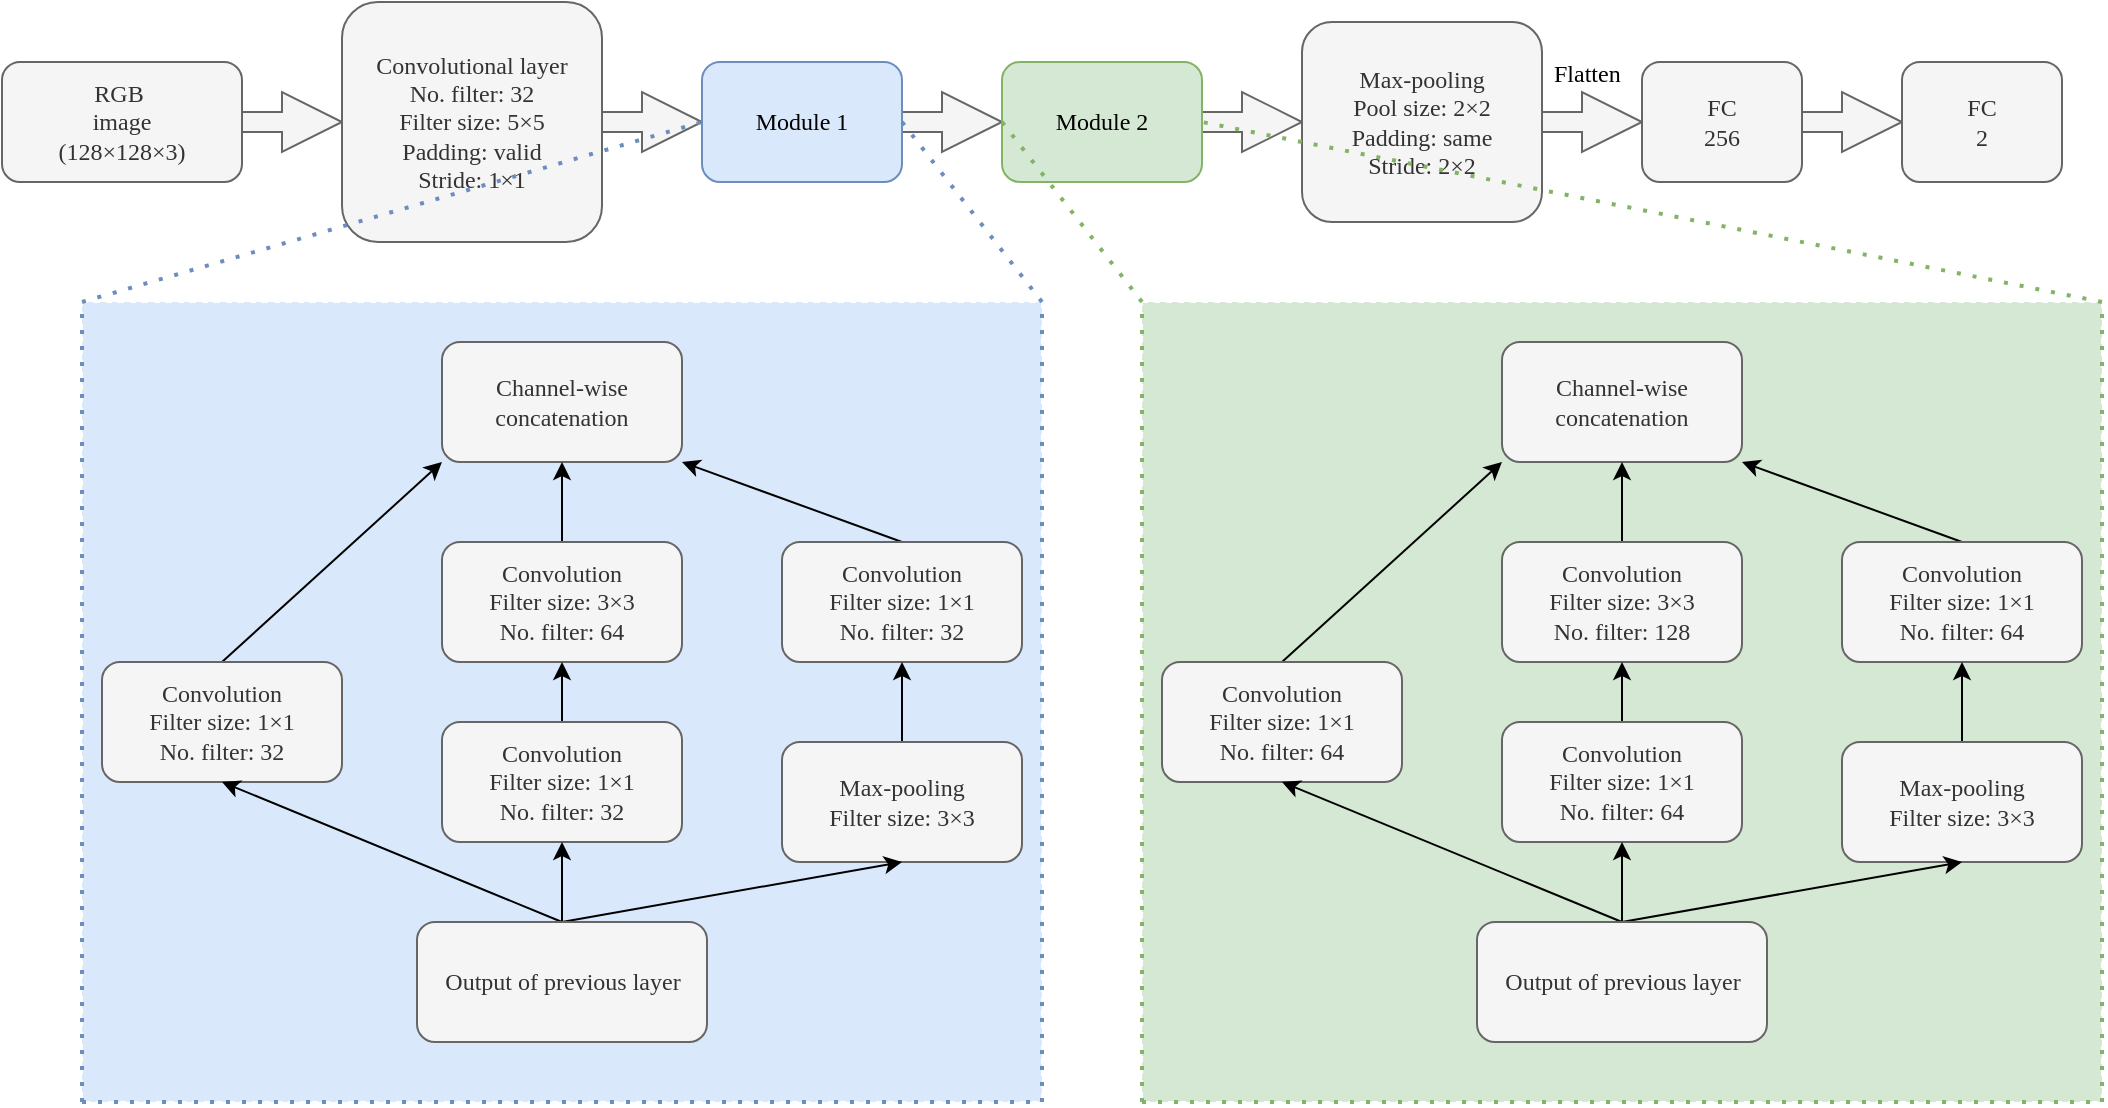 <mxfile version="15.5.4" type="github">
  <diagram id="4Na73BtqWFjSJd618zKf" name="Page-1">
    <mxGraphModel dx="1397" dy="1160" grid="1" gridSize="10" guides="1" tooltips="1" connect="1" arrows="1" fold="1" page="1" pageScale="1" pageWidth="1169" pageHeight="827" math="0" shadow="0">
      <root>
        <mxCell id="0" />
        <mxCell id="1" parent="0" />
        <mxCell id="iY4aOflEBfNsIICsKYVU-54" value="" style="rounded=0;whiteSpace=wrap;html=1;fontFamily=Times New Roman;dashed=1;strokeColor=#FFFFFF;fillColor=#d5e8d4;" vertex="1" parent="1">
          <mxGeometry x="590" y="380" width="480" height="400" as="geometry" />
        </mxCell>
        <mxCell id="iY4aOflEBfNsIICsKYVU-52" value="" style="rounded=0;whiteSpace=wrap;html=1;fontFamily=Times New Roman;dashed=1;strokeColor=#FFFFFF;fillColor=#dae8fc;" vertex="1" parent="1">
          <mxGeometry x="60" y="380" width="480" height="400" as="geometry" />
        </mxCell>
        <mxCell id="iY4aOflEBfNsIICsKYVU-1" value="&lt;font face=&quot;Times New Roman&quot;&gt;RGB&amp;nbsp;&lt;br&gt;image&lt;br&gt;(128×128×3)&lt;/font&gt;" style="rounded=1;whiteSpace=wrap;html=1;fillColor=#f5f5f5;fontColor=#333333;strokeColor=#666666;" vertex="1" parent="1">
          <mxGeometry x="20" y="260" width="120" height="60" as="geometry" />
        </mxCell>
        <mxCell id="iY4aOflEBfNsIICsKYVU-2" value="" style="shape=arrow;endArrow=classic;html=1;rounded=0;exitX=1;exitY=0.5;exitDx=0;exitDy=0;fillColor=#f5f5f5;strokeColor=#666666;" edge="1" parent="1" source="iY4aOflEBfNsIICsKYVU-1">
          <mxGeometry width="50" height="50" relative="1" as="geometry">
            <mxPoint x="290" y="440" as="sourcePoint" />
            <mxPoint x="190" y="290" as="targetPoint" />
          </mxGeometry>
        </mxCell>
        <mxCell id="iY4aOflEBfNsIICsKYVU-5" style="edgeStyle=orthogonalEdgeStyle;shape=arrow;rounded=0;orthogonalLoop=1;jettySize=auto;html=1;exitX=1;exitY=0.5;exitDx=0;exitDy=0;fontFamily=Times New Roman;fillColor=#f5f5f5;strokeColor=#666666;" edge="1" parent="1" source="iY4aOflEBfNsIICsKYVU-3">
          <mxGeometry relative="1" as="geometry">
            <mxPoint x="370" y="290" as="targetPoint" />
          </mxGeometry>
        </mxCell>
        <mxCell id="iY4aOflEBfNsIICsKYVU-3" value="&lt;font face=&quot;Times New Roman&quot;&gt;Convolutional layer&lt;br&gt;No. filter: 32&lt;br&gt;Filter size: 5×5&lt;br&gt;Padding: valid&lt;br&gt;Stride: 1×1&lt;/font&gt;" style="rounded=1;whiteSpace=wrap;html=1;fillColor=#f5f5f5;fontColor=#333333;strokeColor=#666666;" vertex="1" parent="1">
          <mxGeometry x="190" y="230" width="130" height="120" as="geometry" />
        </mxCell>
        <mxCell id="iY4aOflEBfNsIICsKYVU-7" style="edgeStyle=orthogonalEdgeStyle;shape=arrow;rounded=0;orthogonalLoop=1;jettySize=auto;html=1;exitX=1;exitY=0.5;exitDx=0;exitDy=0;fontFamily=Times New Roman;fillColor=#f5f5f5;strokeColor=#666666;" edge="1" parent="1" source="iY4aOflEBfNsIICsKYVU-6" target="iY4aOflEBfNsIICsKYVU-8">
          <mxGeometry relative="1" as="geometry">
            <mxPoint x="510" y="290" as="targetPoint" />
          </mxGeometry>
        </mxCell>
        <mxCell id="iY4aOflEBfNsIICsKYVU-6" value="Module 1" style="rounded=1;whiteSpace=wrap;html=1;fontFamily=Times New Roman;fillColor=#dae8fc;strokeColor=#6c8ebf;" vertex="1" parent="1">
          <mxGeometry x="370" y="260" width="100" height="60" as="geometry" />
        </mxCell>
        <mxCell id="iY4aOflEBfNsIICsKYVU-9" style="edgeStyle=orthogonalEdgeStyle;shape=arrow;rounded=0;orthogonalLoop=1;jettySize=auto;html=1;exitX=1;exitY=0.5;exitDx=0;exitDy=0;fontFamily=Times New Roman;fillColor=#f5f5f5;strokeColor=#666666;" edge="1" parent="1" source="iY4aOflEBfNsIICsKYVU-8" target="iY4aOflEBfNsIICsKYVU-10">
          <mxGeometry relative="1" as="geometry">
            <mxPoint x="670" y="290" as="targetPoint" />
          </mxGeometry>
        </mxCell>
        <mxCell id="iY4aOflEBfNsIICsKYVU-8" value="Module 2" style="rounded=1;whiteSpace=wrap;html=1;fontFamily=Times New Roman;fillColor=#d5e8d4;strokeColor=#82b366;" vertex="1" parent="1">
          <mxGeometry x="520" y="260" width="100" height="60" as="geometry" />
        </mxCell>
        <mxCell id="iY4aOflEBfNsIICsKYVU-12" style="edgeStyle=orthogonalEdgeStyle;shape=arrow;rounded=0;orthogonalLoop=1;jettySize=auto;html=1;exitX=1;exitY=0.5;exitDx=0;exitDy=0;fontFamily=Times New Roman;fillColor=#f5f5f5;strokeColor=#666666;" edge="1" parent="1" source="iY4aOflEBfNsIICsKYVU-10" target="iY4aOflEBfNsIICsKYVU-13">
          <mxGeometry relative="1" as="geometry">
            <mxPoint x="860" y="290" as="targetPoint" />
            <Array as="points">
              <mxPoint x="830" y="290" />
              <mxPoint x="830" y="290" />
            </Array>
          </mxGeometry>
        </mxCell>
        <mxCell id="iY4aOflEBfNsIICsKYVU-10" value="Max-pooling&lt;br&gt;Pool size: 2×2&lt;br&gt;Padding: same&lt;br&gt;Stride: 2×2" style="rounded=1;whiteSpace=wrap;html=1;fontFamily=Times New Roman;fillColor=#f5f5f5;fontColor=#333333;strokeColor=#666666;" vertex="1" parent="1">
          <mxGeometry x="670" y="240" width="120" height="100" as="geometry" />
        </mxCell>
        <mxCell id="iY4aOflEBfNsIICsKYVU-15" style="edgeStyle=orthogonalEdgeStyle;shape=arrow;rounded=0;orthogonalLoop=1;jettySize=auto;html=1;exitX=1;exitY=0.5;exitDx=0;exitDy=0;fontFamily=Times New Roman;entryX=0;entryY=0.5;entryDx=0;entryDy=0;fillColor=#f5f5f5;strokeColor=#666666;" edge="1" parent="1" source="iY4aOflEBfNsIICsKYVU-13" target="iY4aOflEBfNsIICsKYVU-16">
          <mxGeometry relative="1" as="geometry">
            <mxPoint x="980" y="290" as="targetPoint" />
          </mxGeometry>
        </mxCell>
        <mxCell id="iY4aOflEBfNsIICsKYVU-13" value="FC&lt;br&gt;256" style="rounded=1;whiteSpace=wrap;html=1;fontFamily=Times New Roman;fillColor=#f5f5f5;fontColor=#333333;strokeColor=#666666;" vertex="1" parent="1">
          <mxGeometry x="840" y="260" width="80" height="60" as="geometry" />
        </mxCell>
        <mxCell id="iY4aOflEBfNsIICsKYVU-16" value="FC&lt;br&gt;2" style="rounded=1;whiteSpace=wrap;html=1;fontFamily=Times New Roman;fillColor=#f5f5f5;fontColor=#333333;strokeColor=#666666;" vertex="1" parent="1">
          <mxGeometry x="970" y="260" width="80" height="60" as="geometry" />
        </mxCell>
        <mxCell id="iY4aOflEBfNsIICsKYVU-17" value="Flatten" style="text;strokeColor=none;fillColor=none;align=left;verticalAlign=middle;spacingLeft=4;spacingRight=4;overflow=hidden;points=[[0,0.5],[1,0.5]];portConstraint=eastwest;rotatable=0;fontFamily=Times New Roman;" vertex="1" parent="1">
          <mxGeometry x="790" y="250" width="80" height="30" as="geometry" />
        </mxCell>
        <mxCell id="iY4aOflEBfNsIICsKYVU-19" value="Channel-wise&lt;br&gt;concatenation" style="rounded=1;whiteSpace=wrap;html=1;fontFamily=Times New Roman;fillColor=#f5f5f5;fontColor=#333333;strokeColor=#666666;" vertex="1" parent="1">
          <mxGeometry x="240" y="400" width="120" height="60" as="geometry" />
        </mxCell>
        <mxCell id="iY4aOflEBfNsIICsKYVU-20" value="" style="endArrow=classic;html=1;rounded=0;fontFamily=Times New Roman;entryX=0.5;entryY=1;entryDx=0;entryDy=0;" edge="1" parent="1" target="iY4aOflEBfNsIICsKYVU-19">
          <mxGeometry width="50" height="50" relative="1" as="geometry">
            <mxPoint x="300" y="500" as="sourcePoint" />
            <mxPoint x="370" y="490" as="targetPoint" />
          </mxGeometry>
        </mxCell>
        <mxCell id="iY4aOflEBfNsIICsKYVU-21" value="Convolution&lt;br&gt;Filter size: 3×3&lt;br&gt;No. filter: 64" style="rounded=1;whiteSpace=wrap;html=1;fontFamily=Times New Roman;fillColor=#f5f5f5;fontColor=#333333;strokeColor=#666666;" vertex="1" parent="1">
          <mxGeometry x="240" y="500" width="120" height="60" as="geometry" />
        </mxCell>
        <mxCell id="iY4aOflEBfNsIICsKYVU-23" style="rounded=0;orthogonalLoop=1;jettySize=auto;html=1;exitX=0.5;exitY=0;exitDx=0;exitDy=0;entryX=1;entryY=1;entryDx=0;entryDy=0;fontFamily=Times New Roman;" edge="1" parent="1" source="iY4aOflEBfNsIICsKYVU-22" target="iY4aOflEBfNsIICsKYVU-19">
          <mxGeometry relative="1" as="geometry" />
        </mxCell>
        <mxCell id="iY4aOflEBfNsIICsKYVU-22" value="Convolution&lt;br&gt;Filter size: 1×1&lt;br&gt;No. filter: 32" style="rounded=1;whiteSpace=wrap;html=1;fontFamily=Times New Roman;fillColor=#f5f5f5;fontColor=#333333;strokeColor=#666666;" vertex="1" parent="1">
          <mxGeometry x="410" y="500" width="120" height="60" as="geometry" />
        </mxCell>
        <mxCell id="iY4aOflEBfNsIICsKYVU-25" style="edgeStyle=none;rounded=0;orthogonalLoop=1;jettySize=auto;html=1;exitX=0.5;exitY=0;exitDx=0;exitDy=0;fontFamily=Times New Roman;" edge="1" parent="1" source="iY4aOflEBfNsIICsKYVU-24" target="iY4aOflEBfNsIICsKYVU-21">
          <mxGeometry relative="1" as="geometry" />
        </mxCell>
        <mxCell id="iY4aOflEBfNsIICsKYVU-24" value="Convolution&lt;br&gt;Filter size: 1×1&lt;br&gt;No. filter: 32" style="rounded=1;whiteSpace=wrap;html=1;fontFamily=Times New Roman;fillColor=#f5f5f5;fontColor=#333333;strokeColor=#666666;" vertex="1" parent="1">
          <mxGeometry x="240" y="590" width="120" height="60" as="geometry" />
        </mxCell>
        <mxCell id="iY4aOflEBfNsIICsKYVU-31" style="edgeStyle=none;rounded=0;orthogonalLoop=1;jettySize=auto;html=1;exitX=0.5;exitY=0;exitDx=0;exitDy=0;entryX=0.5;entryY=1;entryDx=0;entryDy=0;fontFamily=Times New Roman;" edge="1" parent="1" source="iY4aOflEBfNsIICsKYVU-26" target="iY4aOflEBfNsIICsKYVU-22">
          <mxGeometry relative="1" as="geometry" />
        </mxCell>
        <mxCell id="iY4aOflEBfNsIICsKYVU-26" value="Max-pooling&lt;br&gt;Filter size: 3×3" style="rounded=1;whiteSpace=wrap;html=1;fontFamily=Times New Roman;fillColor=#f5f5f5;fontColor=#333333;strokeColor=#666666;" vertex="1" parent="1">
          <mxGeometry x="410" y="600" width="120" height="60" as="geometry" />
        </mxCell>
        <mxCell id="iY4aOflEBfNsIICsKYVU-32" style="edgeStyle=none;rounded=0;orthogonalLoop=1;jettySize=auto;html=1;exitX=0.5;exitY=0;exitDx=0;exitDy=0;entryX=0;entryY=1;entryDx=0;entryDy=0;fontFamily=Times New Roman;" edge="1" parent="1" source="iY4aOflEBfNsIICsKYVU-27" target="iY4aOflEBfNsIICsKYVU-19">
          <mxGeometry relative="1" as="geometry" />
        </mxCell>
        <mxCell id="iY4aOflEBfNsIICsKYVU-27" value="Convolution&lt;br&gt;Filter size: 1×1&lt;br&gt;No. filter: 32" style="rounded=1;whiteSpace=wrap;html=1;fontFamily=Times New Roman;fillColor=#f5f5f5;fontColor=#333333;strokeColor=#666666;" vertex="1" parent="1">
          <mxGeometry x="70" y="560" width="120" height="60" as="geometry" />
        </mxCell>
        <mxCell id="iY4aOflEBfNsIICsKYVU-29" style="edgeStyle=none;rounded=0;orthogonalLoop=1;jettySize=auto;html=1;exitX=0.5;exitY=0;exitDx=0;exitDy=0;entryX=0.5;entryY=1;entryDx=0;entryDy=0;fontFamily=Times New Roman;" edge="1" parent="1" source="iY4aOflEBfNsIICsKYVU-28" target="iY4aOflEBfNsIICsKYVU-24">
          <mxGeometry relative="1" as="geometry" />
        </mxCell>
        <mxCell id="iY4aOflEBfNsIICsKYVU-30" style="edgeStyle=none;rounded=0;orthogonalLoop=1;jettySize=auto;html=1;exitX=0.5;exitY=0;exitDx=0;exitDy=0;entryX=0.5;entryY=1;entryDx=0;entryDy=0;fontFamily=Times New Roman;" edge="1" parent="1" source="iY4aOflEBfNsIICsKYVU-28" target="iY4aOflEBfNsIICsKYVU-26">
          <mxGeometry relative="1" as="geometry" />
        </mxCell>
        <mxCell id="iY4aOflEBfNsIICsKYVU-33" style="edgeStyle=none;rounded=0;orthogonalLoop=1;jettySize=auto;html=1;exitX=0.5;exitY=0;exitDx=0;exitDy=0;entryX=0.5;entryY=1;entryDx=0;entryDy=0;fontFamily=Times New Roman;" edge="1" parent="1" source="iY4aOflEBfNsIICsKYVU-28" target="iY4aOflEBfNsIICsKYVU-27">
          <mxGeometry relative="1" as="geometry" />
        </mxCell>
        <mxCell id="iY4aOflEBfNsIICsKYVU-28" value="Output of previous layer" style="rounded=1;whiteSpace=wrap;html=1;fontFamily=Times New Roman;fillColor=#f5f5f5;fontColor=#333333;strokeColor=#666666;" vertex="1" parent="1">
          <mxGeometry x="227.5" y="690" width="145" height="60" as="geometry" />
        </mxCell>
        <mxCell id="iY4aOflEBfNsIICsKYVU-34" value="Channel-wise&lt;br&gt;concatenation" style="rounded=1;whiteSpace=wrap;html=1;fontFamily=Times New Roman;fillColor=#f5f5f5;fontColor=#333333;strokeColor=#666666;" vertex="1" parent="1">
          <mxGeometry x="770" y="400" width="120" height="60" as="geometry" />
        </mxCell>
        <mxCell id="iY4aOflEBfNsIICsKYVU-35" value="" style="endArrow=classic;html=1;rounded=0;fontFamily=Times New Roman;entryX=0.5;entryY=1;entryDx=0;entryDy=0;" edge="1" parent="1" target="iY4aOflEBfNsIICsKYVU-34">
          <mxGeometry width="50" height="50" relative="1" as="geometry">
            <mxPoint x="830" y="500" as="sourcePoint" />
            <mxPoint x="900" y="490" as="targetPoint" />
          </mxGeometry>
        </mxCell>
        <mxCell id="iY4aOflEBfNsIICsKYVU-36" value="Convolution&lt;br&gt;Filter size: 3×3&lt;br&gt;No. filter: 128" style="rounded=1;whiteSpace=wrap;html=1;fontFamily=Times New Roman;fillColor=#f5f5f5;fontColor=#333333;strokeColor=#666666;" vertex="1" parent="1">
          <mxGeometry x="770" y="500" width="120" height="60" as="geometry" />
        </mxCell>
        <mxCell id="iY4aOflEBfNsIICsKYVU-37" style="rounded=0;orthogonalLoop=1;jettySize=auto;html=1;exitX=0.5;exitY=0;exitDx=0;exitDy=0;entryX=1;entryY=1;entryDx=0;entryDy=0;fontFamily=Times New Roman;" edge="1" parent="1" source="iY4aOflEBfNsIICsKYVU-38" target="iY4aOflEBfNsIICsKYVU-34">
          <mxGeometry relative="1" as="geometry" />
        </mxCell>
        <mxCell id="iY4aOflEBfNsIICsKYVU-38" value="Convolution&lt;br&gt;Filter size: 1×1&lt;br&gt;No. filter: 64" style="rounded=1;whiteSpace=wrap;html=1;fontFamily=Times New Roman;fillColor=#f5f5f5;fontColor=#333333;strokeColor=#666666;" vertex="1" parent="1">
          <mxGeometry x="940" y="500" width="120" height="60" as="geometry" />
        </mxCell>
        <mxCell id="iY4aOflEBfNsIICsKYVU-39" style="edgeStyle=none;rounded=0;orthogonalLoop=1;jettySize=auto;html=1;exitX=0.5;exitY=0;exitDx=0;exitDy=0;fontFamily=Times New Roman;" edge="1" parent="1" source="iY4aOflEBfNsIICsKYVU-40" target="iY4aOflEBfNsIICsKYVU-36">
          <mxGeometry relative="1" as="geometry" />
        </mxCell>
        <mxCell id="iY4aOflEBfNsIICsKYVU-40" value="Convolution&lt;br&gt;Filter size: 1×1&lt;br&gt;No. filter: 64" style="rounded=1;whiteSpace=wrap;html=1;fontFamily=Times New Roman;fillColor=#f5f5f5;fontColor=#333333;strokeColor=#666666;" vertex="1" parent="1">
          <mxGeometry x="770" y="590" width="120" height="60" as="geometry" />
        </mxCell>
        <mxCell id="iY4aOflEBfNsIICsKYVU-41" style="edgeStyle=none;rounded=0;orthogonalLoop=1;jettySize=auto;html=1;exitX=0.5;exitY=0;exitDx=0;exitDy=0;entryX=0.5;entryY=1;entryDx=0;entryDy=0;fontFamily=Times New Roman;" edge="1" parent="1" source="iY4aOflEBfNsIICsKYVU-42" target="iY4aOflEBfNsIICsKYVU-38">
          <mxGeometry relative="1" as="geometry" />
        </mxCell>
        <mxCell id="iY4aOflEBfNsIICsKYVU-42" value="Max-pooling&lt;br&gt;Filter size: 3×3" style="rounded=1;whiteSpace=wrap;html=1;fontFamily=Times New Roman;fillColor=#f5f5f5;fontColor=#333333;strokeColor=#666666;" vertex="1" parent="1">
          <mxGeometry x="940" y="600" width="120" height="60" as="geometry" />
        </mxCell>
        <mxCell id="iY4aOflEBfNsIICsKYVU-43" style="edgeStyle=none;rounded=0;orthogonalLoop=1;jettySize=auto;html=1;exitX=0.5;exitY=0;exitDx=0;exitDy=0;entryX=0;entryY=1;entryDx=0;entryDy=0;fontFamily=Times New Roman;" edge="1" parent="1" source="iY4aOflEBfNsIICsKYVU-44" target="iY4aOflEBfNsIICsKYVU-34">
          <mxGeometry relative="1" as="geometry" />
        </mxCell>
        <mxCell id="iY4aOflEBfNsIICsKYVU-44" value="Convolution&lt;br&gt;Filter size: 1×1&lt;br&gt;No. filter: 64" style="rounded=1;whiteSpace=wrap;html=1;fontFamily=Times New Roman;fillColor=#f5f5f5;fontColor=#333333;strokeColor=#666666;" vertex="1" parent="1">
          <mxGeometry x="600" y="560" width="120" height="60" as="geometry" />
        </mxCell>
        <mxCell id="iY4aOflEBfNsIICsKYVU-45" style="edgeStyle=none;rounded=0;orthogonalLoop=1;jettySize=auto;html=1;exitX=0.5;exitY=0;exitDx=0;exitDy=0;entryX=0.5;entryY=1;entryDx=0;entryDy=0;fontFamily=Times New Roman;" edge="1" parent="1" source="iY4aOflEBfNsIICsKYVU-48" target="iY4aOflEBfNsIICsKYVU-40">
          <mxGeometry relative="1" as="geometry" />
        </mxCell>
        <mxCell id="iY4aOflEBfNsIICsKYVU-46" style="edgeStyle=none;rounded=0;orthogonalLoop=1;jettySize=auto;html=1;exitX=0.5;exitY=0;exitDx=0;exitDy=0;entryX=0.5;entryY=1;entryDx=0;entryDy=0;fontFamily=Times New Roman;" edge="1" parent="1" source="iY4aOflEBfNsIICsKYVU-48" target="iY4aOflEBfNsIICsKYVU-42">
          <mxGeometry relative="1" as="geometry" />
        </mxCell>
        <mxCell id="iY4aOflEBfNsIICsKYVU-47" style="edgeStyle=none;rounded=0;orthogonalLoop=1;jettySize=auto;html=1;exitX=0.5;exitY=0;exitDx=0;exitDy=0;entryX=0.5;entryY=1;entryDx=0;entryDy=0;fontFamily=Times New Roman;" edge="1" parent="1" source="iY4aOflEBfNsIICsKYVU-48" target="iY4aOflEBfNsIICsKYVU-44">
          <mxGeometry relative="1" as="geometry" />
        </mxCell>
        <mxCell id="iY4aOflEBfNsIICsKYVU-48" value="Output of previous layer" style="rounded=1;whiteSpace=wrap;html=1;fontFamily=Times New Roman;fillColor=#f5f5f5;fontColor=#333333;strokeColor=#666666;" vertex="1" parent="1">
          <mxGeometry x="757.5" y="690" width="145" height="60" as="geometry" />
        </mxCell>
        <mxCell id="iY4aOflEBfNsIICsKYVU-55" value="" style="endArrow=none;dashed=1;html=1;dashPattern=1 3;strokeWidth=2;rounded=0;fontFamily=Times New Roman;exitX=0;exitY=0;exitDx=0;exitDy=0;entryX=0;entryY=0.5;entryDx=0;entryDy=0;fillColor=#dae8fc;strokeColor=#6c8ebf;" edge="1" parent="1" source="iY4aOflEBfNsIICsKYVU-52" target="iY4aOflEBfNsIICsKYVU-6">
          <mxGeometry width="50" height="50" relative="1" as="geometry">
            <mxPoint x="530" y="700" as="sourcePoint" />
            <mxPoint x="580" y="650" as="targetPoint" />
          </mxGeometry>
        </mxCell>
        <mxCell id="iY4aOflEBfNsIICsKYVU-56" value="" style="endArrow=none;dashed=1;html=1;dashPattern=1 3;strokeWidth=2;rounded=0;fontFamily=Times New Roman;exitX=1;exitY=0;exitDx=0;exitDy=0;entryX=1;entryY=0.5;entryDx=0;entryDy=0;fillColor=#dae8fc;strokeColor=#6c8ebf;" edge="1" parent="1" source="iY4aOflEBfNsIICsKYVU-52" target="iY4aOflEBfNsIICsKYVU-6">
          <mxGeometry width="50" height="50" relative="1" as="geometry">
            <mxPoint x="70" y="390" as="sourcePoint" />
            <mxPoint x="380" y="300" as="targetPoint" />
          </mxGeometry>
        </mxCell>
        <mxCell id="iY4aOflEBfNsIICsKYVU-57" value="" style="endArrow=none;dashed=1;html=1;dashPattern=1 3;strokeWidth=2;rounded=0;fontFamily=Times New Roman;exitX=0;exitY=0;exitDx=0;exitDy=0;entryX=0;entryY=0.5;entryDx=0;entryDy=0;fillColor=#d5e8d4;strokeColor=#82b366;" edge="1" parent="1" source="iY4aOflEBfNsIICsKYVU-54" target="iY4aOflEBfNsIICsKYVU-8">
          <mxGeometry width="50" height="50" relative="1" as="geometry">
            <mxPoint x="70" y="390" as="sourcePoint" />
            <mxPoint x="380" y="300" as="targetPoint" />
          </mxGeometry>
        </mxCell>
        <mxCell id="iY4aOflEBfNsIICsKYVU-58" value="" style="endArrow=none;dashed=1;html=1;dashPattern=1 3;strokeWidth=2;rounded=0;fontFamily=Times New Roman;exitX=1;exitY=0;exitDx=0;exitDy=0;entryX=1;entryY=0.5;entryDx=0;entryDy=0;fillColor=#d5e8d4;strokeColor=#82b366;" edge="1" parent="1" source="iY4aOflEBfNsIICsKYVU-54" target="iY4aOflEBfNsIICsKYVU-8">
          <mxGeometry width="50" height="50" relative="1" as="geometry">
            <mxPoint x="80" y="400" as="sourcePoint" />
            <mxPoint x="390" y="310" as="targetPoint" />
          </mxGeometry>
        </mxCell>
        <mxCell id="iY4aOflEBfNsIICsKYVU-59" value="" style="endArrow=none;dashed=1;html=1;dashPattern=1 3;strokeWidth=2;rounded=0;fontFamily=Times New Roman;entryX=1;entryY=0;entryDx=0;entryDy=0;exitX=1;exitY=1;exitDx=0;exitDy=0;fillColor=#dae8fc;strokeColor=#6c8ebf;" edge="1" parent="1" source="iY4aOflEBfNsIICsKYVU-52" target="iY4aOflEBfNsIICsKYVU-52">
          <mxGeometry width="50" height="50" relative="1" as="geometry">
            <mxPoint x="530" y="700" as="sourcePoint" />
            <mxPoint x="580" y="650" as="targetPoint" />
          </mxGeometry>
        </mxCell>
        <mxCell id="iY4aOflEBfNsIICsKYVU-60" value="" style="endArrow=none;dashed=1;html=1;dashPattern=1 3;strokeWidth=2;rounded=0;fontFamily=Times New Roman;entryX=1;entryY=0;entryDx=0;entryDy=0;exitX=1;exitY=1;exitDx=0;exitDy=0;fillColor=#dae8fc;strokeColor=#6c8ebf;" edge="1" parent="1">
          <mxGeometry width="50" height="50" relative="1" as="geometry">
            <mxPoint x="60" y="780" as="sourcePoint" />
            <mxPoint x="60" y="380" as="targetPoint" />
          </mxGeometry>
        </mxCell>
        <mxCell id="iY4aOflEBfNsIICsKYVU-61" value="" style="endArrow=none;dashed=1;html=1;dashPattern=1 3;strokeWidth=2;rounded=0;fontFamily=Times New Roman;entryX=1;entryY=0;entryDx=0;entryDy=0;exitX=1;exitY=1;exitDx=0;exitDy=0;fillColor=#d5e8d4;strokeColor=#82b366;" edge="1" parent="1">
          <mxGeometry width="50" height="50" relative="1" as="geometry">
            <mxPoint x="590" y="780" as="sourcePoint" />
            <mxPoint x="590" y="380" as="targetPoint" />
          </mxGeometry>
        </mxCell>
        <mxCell id="iY4aOflEBfNsIICsKYVU-62" value="" style="endArrow=none;dashed=1;html=1;dashPattern=1 3;strokeWidth=2;rounded=0;fontFamily=Times New Roman;entryX=1;entryY=0;entryDx=0;entryDy=0;exitX=1;exitY=1;exitDx=0;exitDy=0;fillColor=#d5e8d4;strokeColor=#82b366;" edge="1" parent="1">
          <mxGeometry width="50" height="50" relative="1" as="geometry">
            <mxPoint x="1070" y="780" as="sourcePoint" />
            <mxPoint x="1070" y="380" as="targetPoint" />
          </mxGeometry>
        </mxCell>
        <mxCell id="iY4aOflEBfNsIICsKYVU-63" value="" style="endArrow=none;dashed=1;html=1;dashPattern=1 3;strokeWidth=2;rounded=0;fontFamily=Times New Roman;entryX=1;entryY=1;entryDx=0;entryDy=0;fillColor=#d5e8d4;strokeColor=#82b366;" edge="1" parent="1" target="iY4aOflEBfNsIICsKYVU-54">
          <mxGeometry width="50" height="50" relative="1" as="geometry">
            <mxPoint x="590" y="780" as="sourcePoint" />
            <mxPoint x="580" y="420" as="targetPoint" />
          </mxGeometry>
        </mxCell>
        <mxCell id="iY4aOflEBfNsIICsKYVU-64" value="" style="endArrow=none;dashed=1;html=1;dashPattern=1 3;strokeWidth=2;rounded=0;fontFamily=Times New Roman;entryX=1;entryY=1;entryDx=0;entryDy=0;fillColor=#dae8fc;strokeColor=#6c8ebf;" edge="1" parent="1">
          <mxGeometry width="50" height="50" relative="1" as="geometry">
            <mxPoint x="60" y="780" as="sourcePoint" />
            <mxPoint x="540" y="780" as="targetPoint" />
          </mxGeometry>
        </mxCell>
      </root>
    </mxGraphModel>
  </diagram>
</mxfile>
